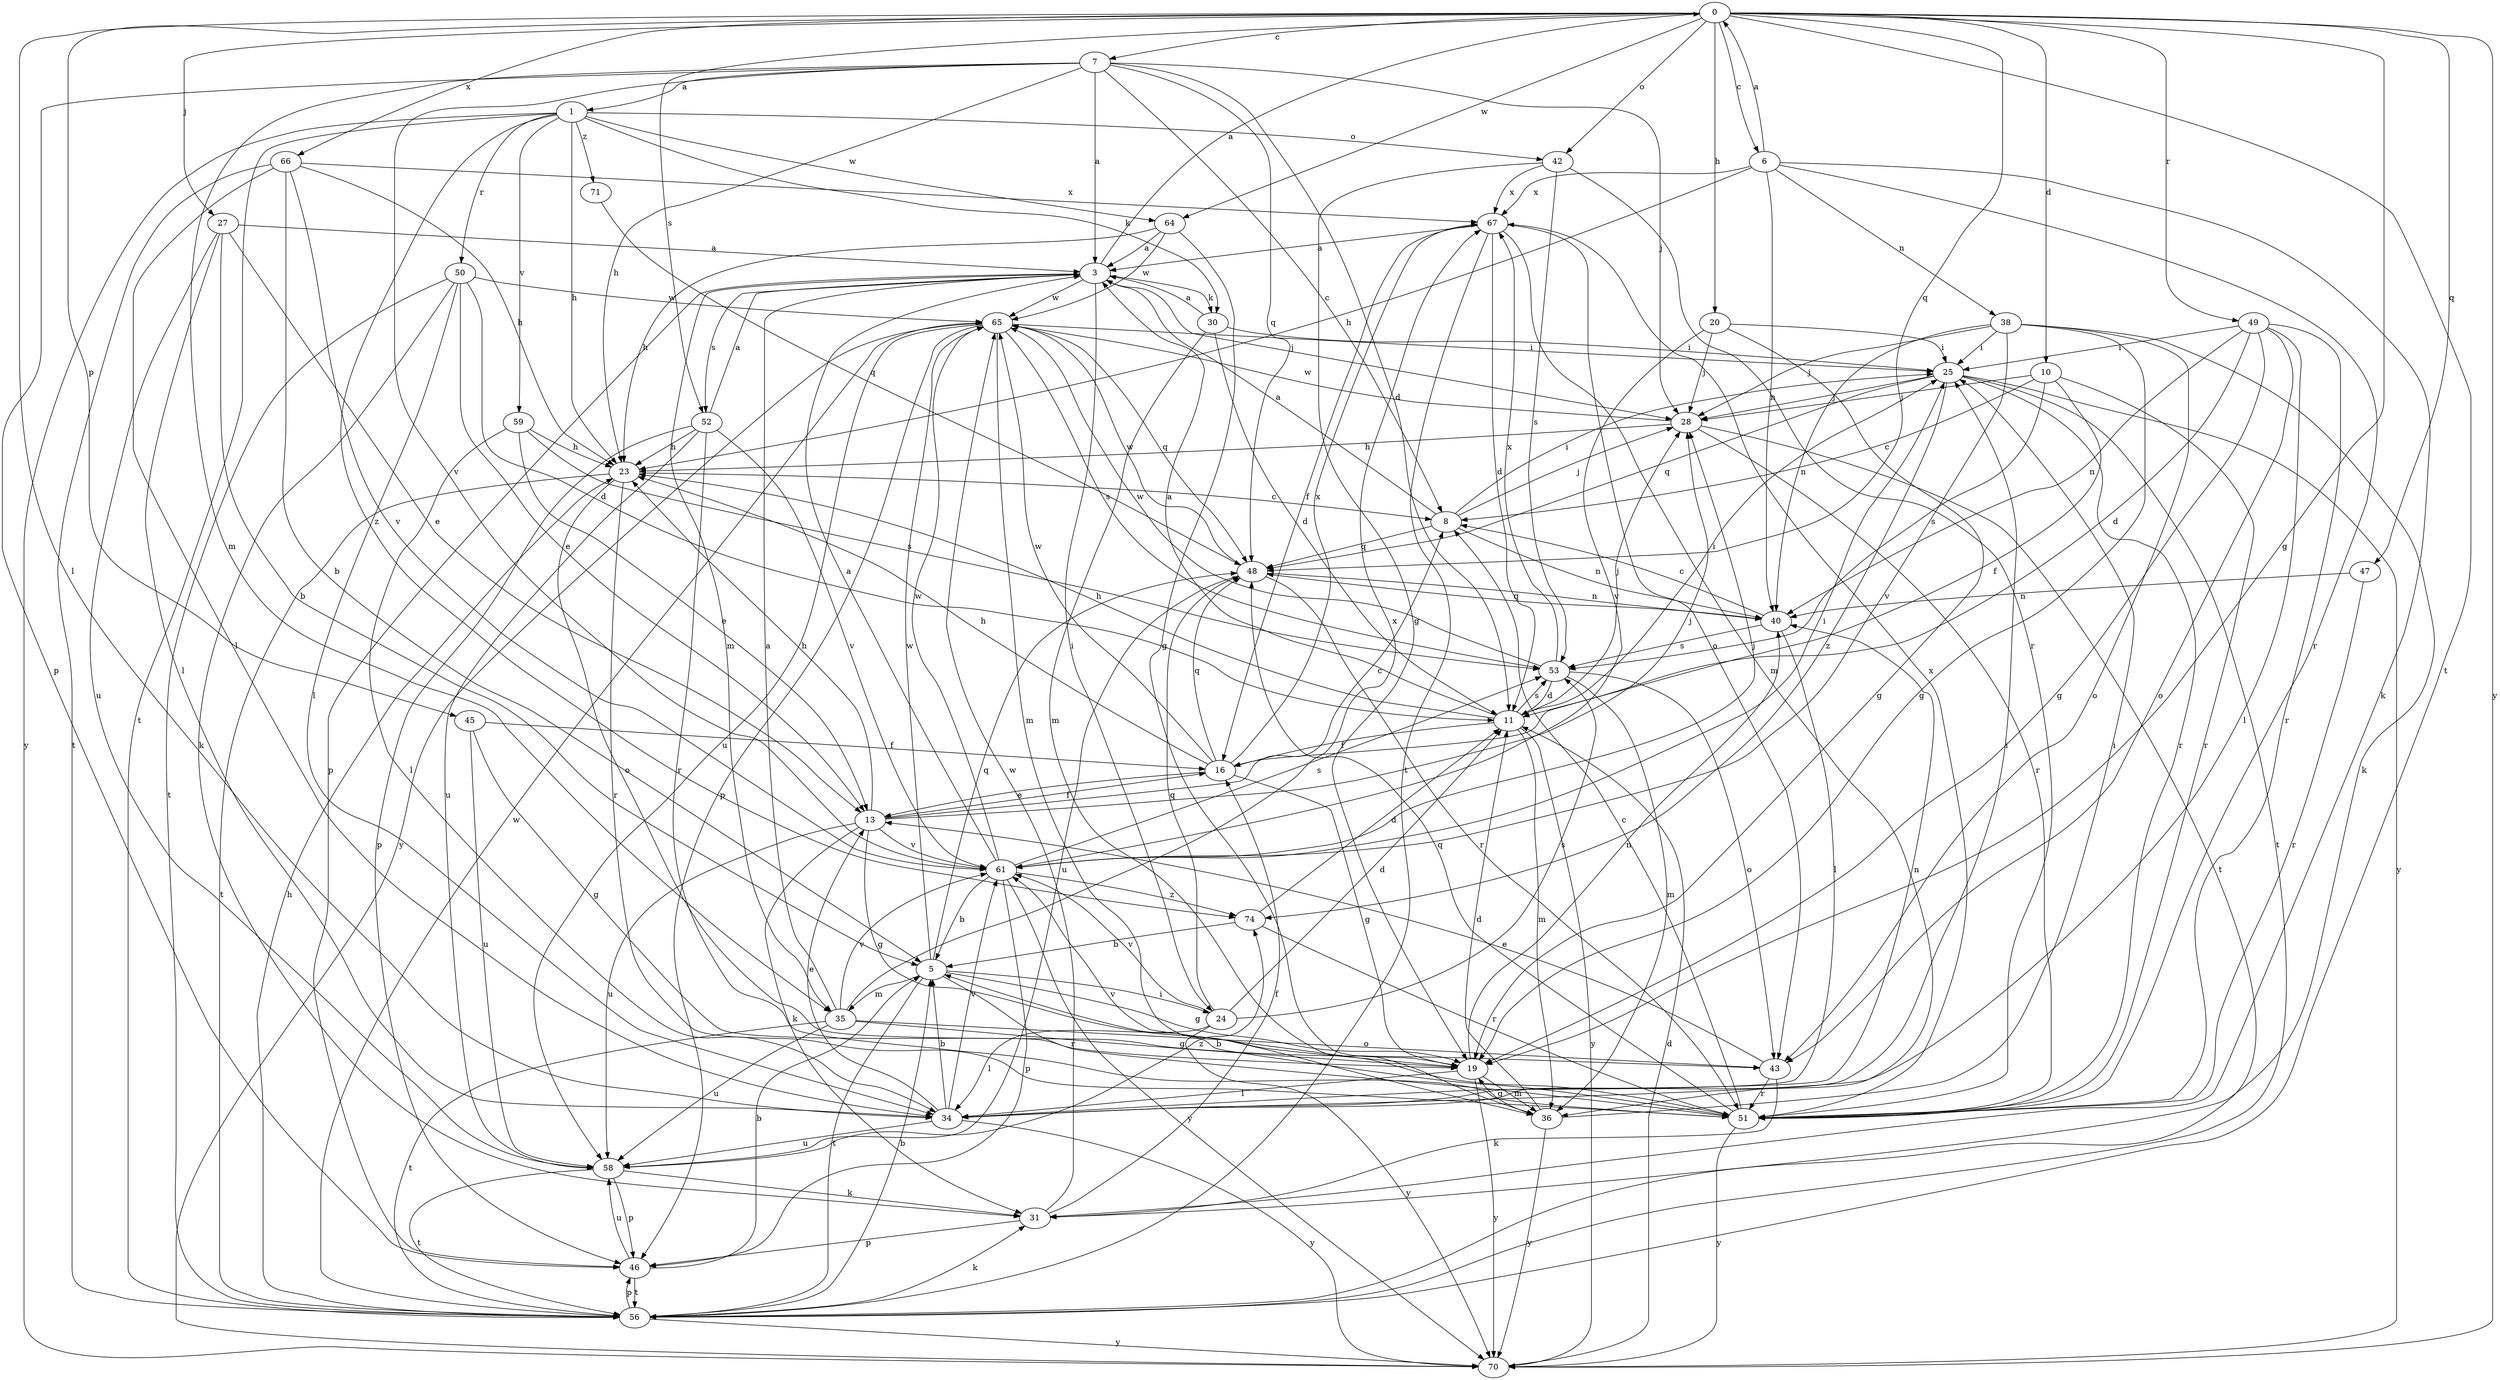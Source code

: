 strict digraph  {
0;
1;
3;
5;
6;
7;
8;
10;
11;
13;
16;
19;
20;
23;
24;
25;
27;
28;
30;
31;
34;
35;
36;
38;
40;
42;
43;
45;
46;
47;
48;
49;
50;
51;
52;
53;
56;
58;
59;
61;
64;
65;
66;
67;
70;
71;
74;
0 -> 6  [label=c];
0 -> 7  [label=c];
0 -> 10  [label=d];
0 -> 19  [label=g];
0 -> 20  [label=h];
0 -> 27  [label=j];
0 -> 34  [label=l];
0 -> 42  [label=o];
0 -> 45  [label=p];
0 -> 47  [label=q];
0 -> 48  [label=q];
0 -> 49  [label=r];
0 -> 52  [label=s];
0 -> 56  [label=t];
0 -> 64  [label=w];
0 -> 66  [label=x];
0 -> 70  [label=y];
1 -> 23  [label=h];
1 -> 30  [label=k];
1 -> 42  [label=o];
1 -> 50  [label=r];
1 -> 56  [label=t];
1 -> 59  [label=v];
1 -> 64  [label=w];
1 -> 70  [label=y];
1 -> 71  [label=z];
1 -> 74  [label=z];
3 -> 0  [label=a];
3 -> 24  [label=i];
3 -> 28  [label=j];
3 -> 30  [label=k];
3 -> 35  [label=m];
3 -> 46  [label=p];
3 -> 52  [label=s];
3 -> 65  [label=w];
5 -> 19  [label=g];
5 -> 24  [label=i];
5 -> 35  [label=m];
5 -> 48  [label=q];
5 -> 51  [label=r];
5 -> 56  [label=t];
5 -> 65  [label=w];
6 -> 0  [label=a];
6 -> 23  [label=h];
6 -> 31  [label=k];
6 -> 38  [label=n];
6 -> 40  [label=n];
6 -> 51  [label=r];
6 -> 67  [label=x];
7 -> 1  [label=a];
7 -> 3  [label=a];
7 -> 8  [label=c];
7 -> 11  [label=d];
7 -> 23  [label=h];
7 -> 28  [label=j];
7 -> 35  [label=m];
7 -> 46  [label=p];
7 -> 48  [label=q];
7 -> 61  [label=v];
8 -> 3  [label=a];
8 -> 25  [label=i];
8 -> 28  [label=j];
8 -> 40  [label=n];
8 -> 48  [label=q];
10 -> 8  [label=c];
10 -> 16  [label=f];
10 -> 28  [label=j];
10 -> 51  [label=r];
10 -> 53  [label=s];
11 -> 3  [label=a];
11 -> 16  [label=f];
11 -> 23  [label=h];
11 -> 25  [label=i];
11 -> 28  [label=j];
11 -> 36  [label=m];
11 -> 53  [label=s];
11 -> 70  [label=y];
13 -> 8  [label=c];
13 -> 16  [label=f];
13 -> 19  [label=g];
13 -> 23  [label=h];
13 -> 28  [label=j];
13 -> 31  [label=k];
13 -> 58  [label=u];
13 -> 61  [label=v];
16 -> 13  [label=e];
16 -> 19  [label=g];
16 -> 23  [label=h];
16 -> 48  [label=q];
16 -> 65  [label=w];
16 -> 67  [label=x];
19 -> 34  [label=l];
19 -> 36  [label=m];
19 -> 40  [label=n];
19 -> 70  [label=y];
20 -> 19  [label=g];
20 -> 25  [label=i];
20 -> 28  [label=j];
20 -> 61  [label=v];
23 -> 8  [label=c];
23 -> 43  [label=o];
23 -> 51  [label=r];
23 -> 56  [label=t];
24 -> 11  [label=d];
24 -> 34  [label=l];
24 -> 48  [label=q];
24 -> 53  [label=s];
24 -> 61  [label=v];
24 -> 70  [label=y];
25 -> 28  [label=j];
25 -> 48  [label=q];
25 -> 51  [label=r];
25 -> 56  [label=t];
25 -> 70  [label=y];
25 -> 74  [label=z];
27 -> 3  [label=a];
27 -> 5  [label=b];
27 -> 13  [label=e];
27 -> 34  [label=l];
27 -> 58  [label=u];
28 -> 23  [label=h];
28 -> 51  [label=r];
28 -> 56  [label=t];
28 -> 65  [label=w];
30 -> 3  [label=a];
30 -> 11  [label=d];
30 -> 25  [label=i];
30 -> 36  [label=m];
31 -> 16  [label=f];
31 -> 46  [label=p];
31 -> 65  [label=w];
34 -> 5  [label=b];
34 -> 13  [label=e];
34 -> 25  [label=i];
34 -> 40  [label=n];
34 -> 58  [label=u];
34 -> 61  [label=v];
34 -> 70  [label=y];
35 -> 3  [label=a];
35 -> 19  [label=g];
35 -> 43  [label=o];
35 -> 56  [label=t];
35 -> 58  [label=u];
35 -> 61  [label=v];
35 -> 67  [label=x];
36 -> 11  [label=d];
36 -> 19  [label=g];
36 -> 25  [label=i];
36 -> 70  [label=y];
38 -> 19  [label=g];
38 -> 25  [label=i];
38 -> 28  [label=j];
38 -> 31  [label=k];
38 -> 40  [label=n];
38 -> 43  [label=o];
38 -> 61  [label=v];
40 -> 8  [label=c];
40 -> 34  [label=l];
40 -> 48  [label=q];
40 -> 53  [label=s];
42 -> 19  [label=g];
42 -> 51  [label=r];
42 -> 53  [label=s];
42 -> 67  [label=x];
43 -> 13  [label=e];
43 -> 31  [label=k];
43 -> 51  [label=r];
45 -> 16  [label=f];
45 -> 19  [label=g];
45 -> 58  [label=u];
46 -> 5  [label=b];
46 -> 56  [label=t];
46 -> 58  [label=u];
47 -> 40  [label=n];
47 -> 51  [label=r];
48 -> 40  [label=n];
48 -> 51  [label=r];
48 -> 58  [label=u];
48 -> 65  [label=w];
49 -> 11  [label=d];
49 -> 19  [label=g];
49 -> 25  [label=i];
49 -> 34  [label=l];
49 -> 40  [label=n];
49 -> 43  [label=o];
49 -> 51  [label=r];
50 -> 11  [label=d];
50 -> 13  [label=e];
50 -> 31  [label=k];
50 -> 34  [label=l];
50 -> 56  [label=t];
50 -> 65  [label=w];
51 -> 5  [label=b];
51 -> 8  [label=c];
51 -> 48  [label=q];
51 -> 61  [label=v];
51 -> 67  [label=x];
51 -> 70  [label=y];
52 -> 3  [label=a];
52 -> 23  [label=h];
52 -> 46  [label=p];
52 -> 51  [label=r];
52 -> 58  [label=u];
52 -> 61  [label=v];
53 -> 11  [label=d];
53 -> 36  [label=m];
53 -> 43  [label=o];
53 -> 65  [label=w];
53 -> 67  [label=x];
56 -> 5  [label=b];
56 -> 23  [label=h];
56 -> 31  [label=k];
56 -> 46  [label=p];
56 -> 65  [label=w];
56 -> 70  [label=y];
58 -> 31  [label=k];
58 -> 46  [label=p];
58 -> 56  [label=t];
58 -> 74  [label=z];
59 -> 13  [label=e];
59 -> 23  [label=h];
59 -> 34  [label=l];
59 -> 53  [label=s];
61 -> 3  [label=a];
61 -> 5  [label=b];
61 -> 25  [label=i];
61 -> 28  [label=j];
61 -> 46  [label=p];
61 -> 53  [label=s];
61 -> 65  [label=w];
61 -> 70  [label=y];
61 -> 74  [label=z];
64 -> 3  [label=a];
64 -> 19  [label=g];
64 -> 23  [label=h];
64 -> 65  [label=w];
65 -> 25  [label=i];
65 -> 36  [label=m];
65 -> 46  [label=p];
65 -> 48  [label=q];
65 -> 53  [label=s];
65 -> 58  [label=u];
65 -> 70  [label=y];
66 -> 5  [label=b];
66 -> 23  [label=h];
66 -> 34  [label=l];
66 -> 56  [label=t];
66 -> 61  [label=v];
66 -> 67  [label=x];
67 -> 3  [label=a];
67 -> 11  [label=d];
67 -> 16  [label=f];
67 -> 36  [label=m];
67 -> 43  [label=o];
67 -> 56  [label=t];
70 -> 11  [label=d];
71 -> 48  [label=q];
74 -> 5  [label=b];
74 -> 11  [label=d];
74 -> 51  [label=r];
}
